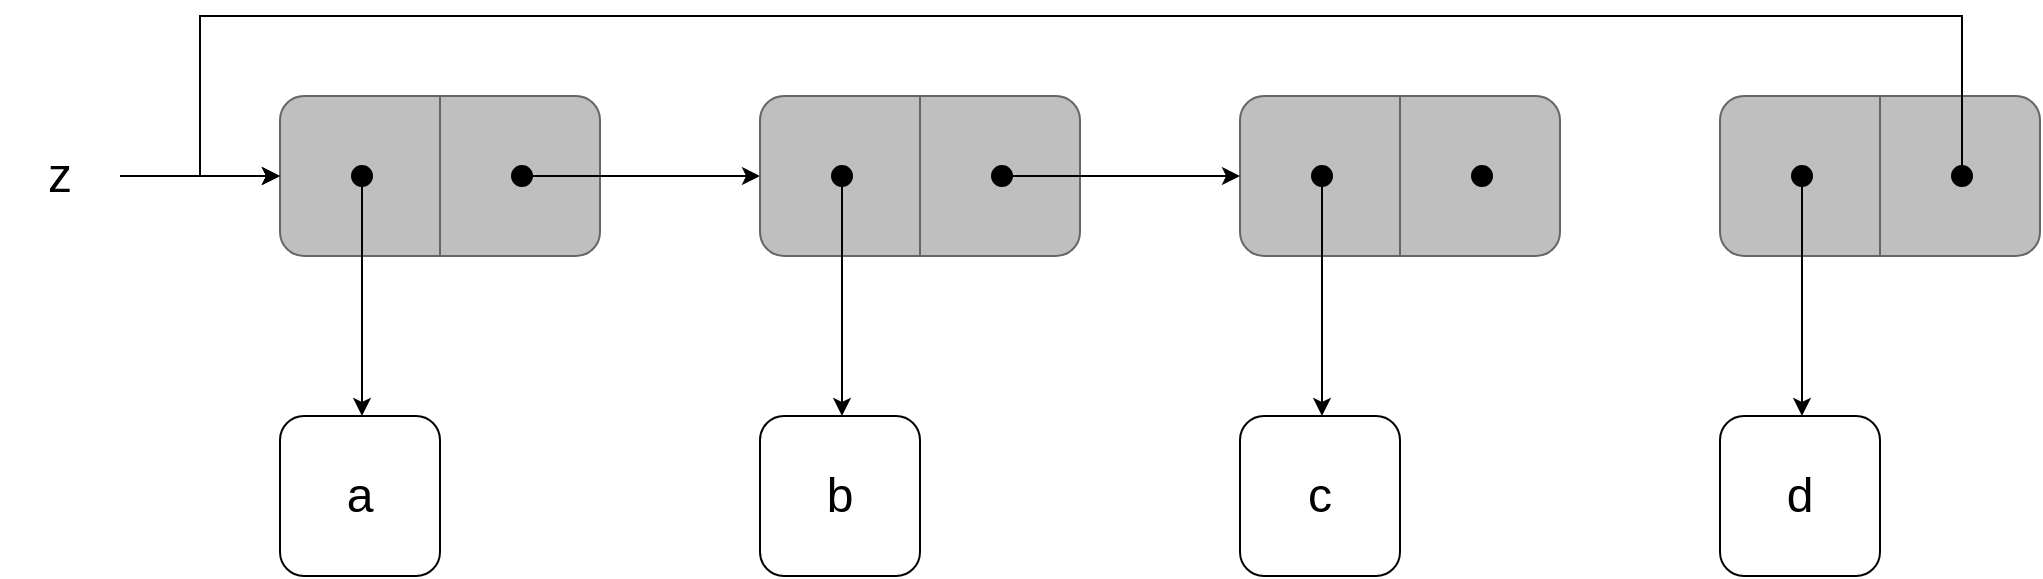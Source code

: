 <mxfile version="22.1.2" type="device">
  <diagram name="Página-1" id="zwIt4ZT9LlGdYYxH_q5l">
    <mxGraphModel dx="1390" dy="795" grid="1" gridSize="10" guides="1" tooltips="1" connect="1" arrows="1" fold="1" page="1" pageScale="1" pageWidth="1169" pageHeight="827" math="0" shadow="0">
      <root>
        <mxCell id="0" />
        <mxCell id="1" parent="0" />
        <mxCell id="vZ2Ym8V51Z4fnAsbYTrX-24" value="" style="group" parent="1" vertex="1" connectable="0">
          <mxGeometry x="160" y="160" width="160" height="80" as="geometry" />
        </mxCell>
        <mxCell id="vZ2Ym8V51Z4fnAsbYTrX-25" value="" style="rounded=1;whiteSpace=wrap;html=1;fillColor=#BFBFBF;fontColor=#333333;strokeColor=#666666;container=0;" parent="vZ2Ym8V51Z4fnAsbYTrX-24" vertex="1">
          <mxGeometry width="160" height="80" as="geometry" />
        </mxCell>
        <mxCell id="vZ2Ym8V51Z4fnAsbYTrX-26" value="" style="endArrow=none;html=1;rounded=0;entryX=0.5;entryY=0;entryDx=0;entryDy=0;exitX=0.5;exitY=1;exitDx=0;exitDy=0;fillColor=#f5f5f5;strokeColor=#666666;" parent="vZ2Ym8V51Z4fnAsbYTrX-24" source="vZ2Ym8V51Z4fnAsbYTrX-25" target="vZ2Ym8V51Z4fnAsbYTrX-25" edge="1">
          <mxGeometry width="50" height="50" relative="1" as="geometry">
            <mxPoint x="10" y="440" as="sourcePoint" />
            <mxPoint x="60" y="390" as="targetPoint" />
          </mxGeometry>
        </mxCell>
        <mxCell id="vZ2Ym8V51Z4fnAsbYTrX-39" style="edgeStyle=orthogonalEdgeStyle;rounded=0;orthogonalLoop=1;jettySize=auto;html=1;" parent="vZ2Ym8V51Z4fnAsbYTrX-24" source="vZ2Ym8V51Z4fnAsbYTrX-27" edge="1">
          <mxGeometry relative="1" as="geometry">
            <mxPoint x="41" y="160" as="targetPoint" />
          </mxGeometry>
        </mxCell>
        <mxCell id="vZ2Ym8V51Z4fnAsbYTrX-27" value="" style="ellipse;whiteSpace=wrap;html=1;aspect=fixed;fillColor=#000000;container=0;" parent="vZ2Ym8V51Z4fnAsbYTrX-24" vertex="1">
          <mxGeometry x="36" y="35" width="10" height="10" as="geometry" />
        </mxCell>
        <mxCell id="vZ2Ym8V51Z4fnAsbYTrX-28" value="" style="ellipse;whiteSpace=wrap;html=1;aspect=fixed;fillColor=#000000;" parent="vZ2Ym8V51Z4fnAsbYTrX-24" vertex="1">
          <mxGeometry x="116" y="35" width="10" height="10" as="geometry" />
        </mxCell>
        <mxCell id="vZ2Ym8V51Z4fnAsbYTrX-38" value="" style="group" parent="1" vertex="1" connectable="0">
          <mxGeometry x="160" y="320" width="80" height="80" as="geometry" />
        </mxCell>
        <mxCell id="vZ2Ym8V51Z4fnAsbYTrX-36" value="" style="rounded=1;whiteSpace=wrap;html=1;" parent="vZ2Ym8V51Z4fnAsbYTrX-38" vertex="1">
          <mxGeometry width="80" height="80" as="geometry" />
        </mxCell>
        <mxCell id="vZ2Ym8V51Z4fnAsbYTrX-37" value="&lt;font style=&quot;font-size: 24px;&quot;&gt;a&lt;/font&gt;" style="text;html=1;strokeColor=none;fillColor=none;align=center;verticalAlign=middle;whiteSpace=wrap;rounded=0;" parent="vZ2Ym8V51Z4fnAsbYTrX-38" vertex="1">
          <mxGeometry x="10" y="25" width="60" height="30" as="geometry" />
        </mxCell>
        <mxCell id="hYa9ANRJxd4RdiM6IrgB-18" style="edgeStyle=orthogonalEdgeStyle;rounded=0;orthogonalLoop=1;jettySize=auto;html=1;entryX=0;entryY=0.5;entryDx=0;entryDy=0;" parent="1" source="hYa9ANRJxd4RdiM6IrgB-1" target="vZ2Ym8V51Z4fnAsbYTrX-25" edge="1">
          <mxGeometry relative="1" as="geometry" />
        </mxCell>
        <mxCell id="hYa9ANRJxd4RdiM6IrgB-1" value="z" style="text;html=1;strokeColor=none;fillColor=none;align=center;verticalAlign=middle;whiteSpace=wrap;rounded=0;fontSize=24;" parent="1" vertex="1">
          <mxGeometry x="20" y="185" width="60" height="30" as="geometry" />
        </mxCell>
        <mxCell id="hYa9ANRJxd4RdiM6IrgB-14" style="edgeStyle=orthogonalEdgeStyle;rounded=0;orthogonalLoop=1;jettySize=auto;html=1;exitX=0.5;exitY=0;exitDx=0;exitDy=0;entryX=0;entryY=0.5;entryDx=0;entryDy=0;" parent="1" source="vZ2Ym8V51Z4fnAsbYTrX-28" edge="1">
          <mxGeometry relative="1" as="geometry">
            <Array as="points">
              <mxPoint x="281" y="200" />
            </Array>
            <mxPoint x="400" y="200" as="targetPoint" />
          </mxGeometry>
        </mxCell>
        <mxCell id="hYa9ANRJxd4RdiM6IrgB-15" value="" style="group" parent="1" vertex="1" connectable="0">
          <mxGeometry x="400" y="320" width="80" height="80" as="geometry" />
        </mxCell>
        <mxCell id="hYa9ANRJxd4RdiM6IrgB-16" value="" style="rounded=1;whiteSpace=wrap;html=1;" parent="hYa9ANRJxd4RdiM6IrgB-15" vertex="1">
          <mxGeometry width="80" height="80" as="geometry" />
        </mxCell>
        <mxCell id="hYa9ANRJxd4RdiM6IrgB-17" value="&lt;font style=&quot;font-size: 24px;&quot;&gt;b&lt;/font&gt;" style="text;html=1;strokeColor=none;fillColor=none;align=center;verticalAlign=middle;whiteSpace=wrap;rounded=0;" parent="hYa9ANRJxd4RdiM6IrgB-15" vertex="1">
          <mxGeometry x="10" y="25" width="60" height="30" as="geometry" />
        </mxCell>
        <mxCell id="hYa9ANRJxd4RdiM6IrgB-39" value="" style="group" parent="1" vertex="1" connectable="0">
          <mxGeometry x="640" y="160" width="160" height="80" as="geometry" />
        </mxCell>
        <mxCell id="hYa9ANRJxd4RdiM6IrgB-40" value="" style="rounded=1;whiteSpace=wrap;html=1;fillColor=#BFBFBF;fontColor=#333333;strokeColor=#666666;container=0;" parent="hYa9ANRJxd4RdiM6IrgB-39" vertex="1">
          <mxGeometry width="160" height="80" as="geometry" />
        </mxCell>
        <mxCell id="hYa9ANRJxd4RdiM6IrgB-41" value="" style="endArrow=none;html=1;rounded=0;entryX=0.5;entryY=0;entryDx=0;entryDy=0;exitX=0.5;exitY=1;exitDx=0;exitDy=0;fillColor=#f5f5f5;strokeColor=#666666;" parent="hYa9ANRJxd4RdiM6IrgB-39" source="hYa9ANRJxd4RdiM6IrgB-40" target="hYa9ANRJxd4RdiM6IrgB-40" edge="1">
          <mxGeometry width="50" height="50" relative="1" as="geometry">
            <mxPoint x="10" y="440" as="sourcePoint" />
            <mxPoint x="60" y="390" as="targetPoint" />
          </mxGeometry>
        </mxCell>
        <mxCell id="hYa9ANRJxd4RdiM6IrgB-42" style="edgeStyle=orthogonalEdgeStyle;rounded=0;orthogonalLoop=1;jettySize=auto;html=1;" parent="hYa9ANRJxd4RdiM6IrgB-39" source="hYa9ANRJxd4RdiM6IrgB-43" edge="1">
          <mxGeometry relative="1" as="geometry">
            <mxPoint x="41" y="160" as="targetPoint" />
          </mxGeometry>
        </mxCell>
        <mxCell id="hYa9ANRJxd4RdiM6IrgB-43" value="" style="ellipse;whiteSpace=wrap;html=1;aspect=fixed;fillColor=#000000;container=0;" parent="hYa9ANRJxd4RdiM6IrgB-39" vertex="1">
          <mxGeometry x="36" y="35" width="10" height="10" as="geometry" />
        </mxCell>
        <mxCell id="hYa9ANRJxd4RdiM6IrgB-44" value="" style="ellipse;whiteSpace=wrap;html=1;aspect=fixed;fillColor=#000000;" parent="hYa9ANRJxd4RdiM6IrgB-39" vertex="1">
          <mxGeometry x="116" y="35" width="10" height="10" as="geometry" />
        </mxCell>
        <mxCell id="hYa9ANRJxd4RdiM6IrgB-50" value="" style="group" parent="1" vertex="1" connectable="0">
          <mxGeometry x="640" y="320" width="80" height="80" as="geometry" />
        </mxCell>
        <mxCell id="hYa9ANRJxd4RdiM6IrgB-51" value="" style="rounded=1;whiteSpace=wrap;html=1;" parent="hYa9ANRJxd4RdiM6IrgB-50" vertex="1">
          <mxGeometry width="80" height="80" as="geometry" />
        </mxCell>
        <mxCell id="hYa9ANRJxd4RdiM6IrgB-52" value="&lt;font style=&quot;font-size: 24px;&quot;&gt;c&lt;/font&gt;" style="text;html=1;strokeColor=none;fillColor=none;align=center;verticalAlign=middle;whiteSpace=wrap;rounded=0;" parent="hYa9ANRJxd4RdiM6IrgB-50" vertex="1">
          <mxGeometry x="10" y="25" width="60" height="30" as="geometry" />
        </mxCell>
        <mxCell id="hYa9ANRJxd4RdiM6IrgB-57" value="" style="group" parent="1" vertex="1" connectable="0">
          <mxGeometry x="880" y="320" width="80" height="80" as="geometry" />
        </mxCell>
        <mxCell id="hYa9ANRJxd4RdiM6IrgB-58" value="" style="rounded=1;whiteSpace=wrap;html=1;" parent="hYa9ANRJxd4RdiM6IrgB-57" vertex="1">
          <mxGeometry width="80" height="80" as="geometry" />
        </mxCell>
        <mxCell id="hYa9ANRJxd4RdiM6IrgB-59" value="&lt;font style=&quot;font-size: 24px;&quot;&gt;d&lt;/font&gt;" style="text;html=1;strokeColor=none;fillColor=none;align=center;verticalAlign=middle;whiteSpace=wrap;rounded=0;" parent="hYa9ANRJxd4RdiM6IrgB-57" vertex="1">
          <mxGeometry x="10" y="25" width="60" height="30" as="geometry" />
        </mxCell>
        <mxCell id="gKJpjGnk8ECYpNGxUpi5-7" value="" style="group" vertex="1" connectable="0" parent="1">
          <mxGeometry x="400" y="160" width="160" height="80" as="geometry" />
        </mxCell>
        <mxCell id="gKJpjGnk8ECYpNGxUpi5-8" value="" style="rounded=1;whiteSpace=wrap;html=1;fillColor=#BFBFBF;fontColor=#333333;strokeColor=#666666;container=0;" vertex="1" parent="gKJpjGnk8ECYpNGxUpi5-7">
          <mxGeometry width="160" height="80" as="geometry" />
        </mxCell>
        <mxCell id="gKJpjGnk8ECYpNGxUpi5-9" value="" style="endArrow=none;html=1;rounded=0;entryX=0.5;entryY=0;entryDx=0;entryDy=0;exitX=0.5;exitY=1;exitDx=0;exitDy=0;fillColor=#f5f5f5;strokeColor=#666666;" edge="1" parent="gKJpjGnk8ECYpNGxUpi5-7" source="gKJpjGnk8ECYpNGxUpi5-8" target="gKJpjGnk8ECYpNGxUpi5-8">
          <mxGeometry width="50" height="50" relative="1" as="geometry">
            <mxPoint x="10" y="440" as="sourcePoint" />
            <mxPoint x="60" y="390" as="targetPoint" />
          </mxGeometry>
        </mxCell>
        <mxCell id="gKJpjGnk8ECYpNGxUpi5-10" style="edgeStyle=orthogonalEdgeStyle;rounded=0;orthogonalLoop=1;jettySize=auto;html=1;" edge="1" parent="gKJpjGnk8ECYpNGxUpi5-7" source="gKJpjGnk8ECYpNGxUpi5-11">
          <mxGeometry relative="1" as="geometry">
            <mxPoint x="41" y="160" as="targetPoint" />
          </mxGeometry>
        </mxCell>
        <mxCell id="gKJpjGnk8ECYpNGxUpi5-11" value="" style="ellipse;whiteSpace=wrap;html=1;aspect=fixed;fillColor=#000000;container=0;" vertex="1" parent="gKJpjGnk8ECYpNGxUpi5-7">
          <mxGeometry x="36" y="35" width="10" height="10" as="geometry" />
        </mxCell>
        <mxCell id="gKJpjGnk8ECYpNGxUpi5-12" value="" style="ellipse;whiteSpace=wrap;html=1;aspect=fixed;fillColor=#000000;" vertex="1" parent="gKJpjGnk8ECYpNGxUpi5-7">
          <mxGeometry x="116" y="35" width="10" height="10" as="geometry" />
        </mxCell>
        <mxCell id="gKJpjGnk8ECYpNGxUpi5-14" style="edgeStyle=orthogonalEdgeStyle;rounded=0;orthogonalLoop=1;jettySize=auto;html=1;entryX=0;entryY=0.5;entryDx=0;entryDy=0;" edge="1" parent="1" source="gKJpjGnk8ECYpNGxUpi5-12" target="hYa9ANRJxd4RdiM6IrgB-40">
          <mxGeometry relative="1" as="geometry" />
        </mxCell>
        <mxCell id="gKJpjGnk8ECYpNGxUpi5-15" value="" style="group" vertex="1" connectable="0" parent="1">
          <mxGeometry x="880" y="160" width="160" height="80" as="geometry" />
        </mxCell>
        <mxCell id="gKJpjGnk8ECYpNGxUpi5-16" value="" style="rounded=1;whiteSpace=wrap;html=1;fillColor=#BFBFBF;fontColor=#333333;strokeColor=#666666;container=0;" vertex="1" parent="gKJpjGnk8ECYpNGxUpi5-15">
          <mxGeometry width="160" height="80" as="geometry" />
        </mxCell>
        <mxCell id="gKJpjGnk8ECYpNGxUpi5-17" value="" style="endArrow=none;html=1;rounded=0;entryX=0.5;entryY=0;entryDx=0;entryDy=0;exitX=0.5;exitY=1;exitDx=0;exitDy=0;fillColor=#f5f5f5;strokeColor=#666666;" edge="1" parent="gKJpjGnk8ECYpNGxUpi5-15" source="gKJpjGnk8ECYpNGxUpi5-16" target="gKJpjGnk8ECYpNGxUpi5-16">
          <mxGeometry width="50" height="50" relative="1" as="geometry">
            <mxPoint x="10" y="440" as="sourcePoint" />
            <mxPoint x="60" y="390" as="targetPoint" />
          </mxGeometry>
        </mxCell>
        <mxCell id="gKJpjGnk8ECYpNGxUpi5-18" style="edgeStyle=orthogonalEdgeStyle;rounded=0;orthogonalLoop=1;jettySize=auto;html=1;" edge="1" parent="gKJpjGnk8ECYpNGxUpi5-15" source="gKJpjGnk8ECYpNGxUpi5-19">
          <mxGeometry relative="1" as="geometry">
            <mxPoint x="41" y="160" as="targetPoint" />
          </mxGeometry>
        </mxCell>
        <mxCell id="gKJpjGnk8ECYpNGxUpi5-19" value="" style="ellipse;whiteSpace=wrap;html=1;aspect=fixed;fillColor=#000000;container=0;" vertex="1" parent="gKJpjGnk8ECYpNGxUpi5-15">
          <mxGeometry x="36" y="35" width="10" height="10" as="geometry" />
        </mxCell>
        <mxCell id="gKJpjGnk8ECYpNGxUpi5-20" value="" style="ellipse;whiteSpace=wrap;html=1;aspect=fixed;fillColor=#000000;" vertex="1" parent="gKJpjGnk8ECYpNGxUpi5-15">
          <mxGeometry x="116" y="35" width="10" height="10" as="geometry" />
        </mxCell>
        <mxCell id="gKJpjGnk8ECYpNGxUpi5-21" style="edgeStyle=orthogonalEdgeStyle;rounded=0;orthogonalLoop=1;jettySize=auto;html=1;entryX=0;entryY=0.5;entryDx=0;entryDy=0;" edge="1" parent="1" source="gKJpjGnk8ECYpNGxUpi5-20" target="vZ2Ym8V51Z4fnAsbYTrX-25">
          <mxGeometry relative="1" as="geometry">
            <Array as="points">
              <mxPoint x="1001" y="120" />
              <mxPoint x="120" y="120" />
              <mxPoint x="120" y="200" />
            </Array>
          </mxGeometry>
        </mxCell>
      </root>
    </mxGraphModel>
  </diagram>
</mxfile>
